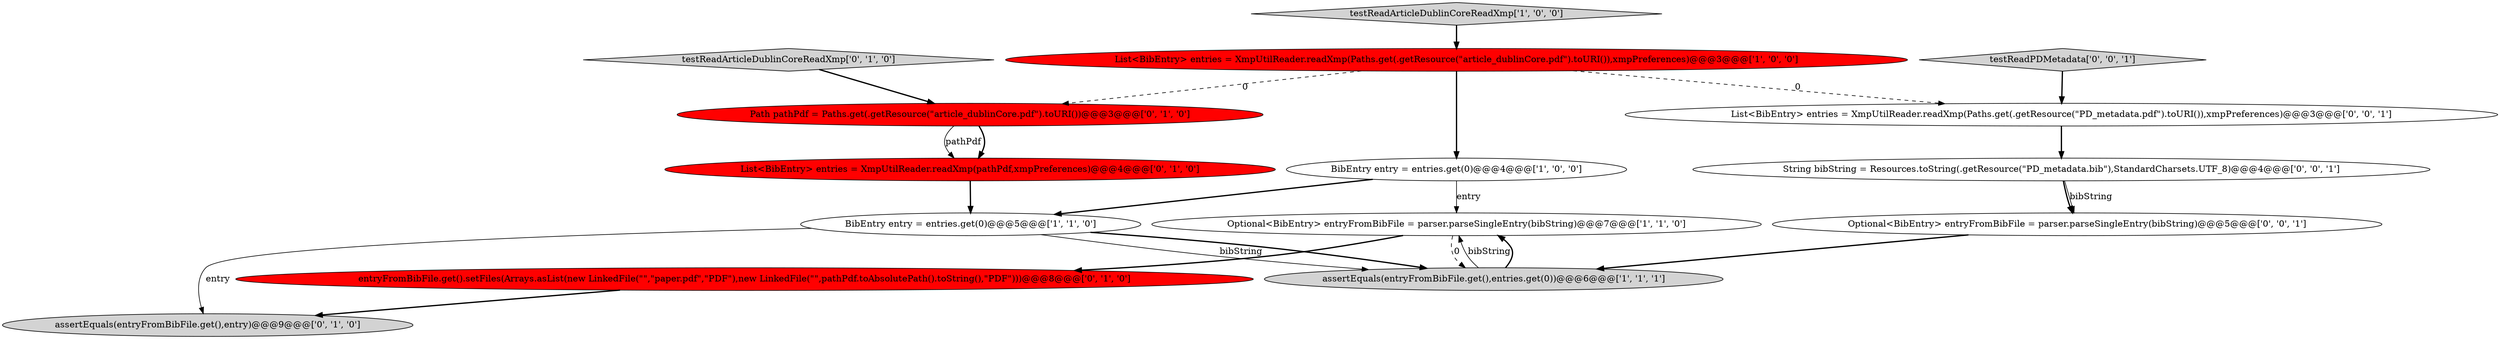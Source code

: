 digraph {
0 [style = filled, label = "BibEntry entry = entries.get(0)@@@4@@@['1', '0', '0']", fillcolor = white, shape = ellipse image = "AAA0AAABBB1BBB"];
9 [style = filled, label = "testReadArticleDublinCoreReadXmp['0', '1', '0']", fillcolor = lightgray, shape = diamond image = "AAA0AAABBB2BBB"];
13 [style = filled, label = "testReadPDMetadata['0', '0', '1']", fillcolor = lightgray, shape = diamond image = "AAA0AAABBB3BBB"];
14 [style = filled, label = "Optional<BibEntry> entryFromBibFile = parser.parseSingleEntry(bibString)@@@5@@@['0', '0', '1']", fillcolor = white, shape = ellipse image = "AAA0AAABBB3BBB"];
7 [style = filled, label = "List<BibEntry> entries = XmpUtilReader.readXmp(pathPdf,xmpPreferences)@@@4@@@['0', '1', '0']", fillcolor = red, shape = ellipse image = "AAA1AAABBB2BBB"];
3 [style = filled, label = "Optional<BibEntry> entryFromBibFile = parser.parseSingleEntry(bibString)@@@7@@@['1', '1', '0']", fillcolor = white, shape = ellipse image = "AAA0AAABBB1BBB"];
11 [style = filled, label = "List<BibEntry> entries = XmpUtilReader.readXmp(Paths.get(.getResource(\"PD_metadata.pdf\").toURI()),xmpPreferences)@@@3@@@['0', '0', '1']", fillcolor = white, shape = ellipse image = "AAA0AAABBB3BBB"];
12 [style = filled, label = "String bibString = Resources.toString(.getResource(\"PD_metadata.bib\"),StandardCharsets.UTF_8)@@@4@@@['0', '0', '1']", fillcolor = white, shape = ellipse image = "AAA0AAABBB3BBB"];
8 [style = filled, label = "entryFromBibFile.get().setFiles(Arrays.asList(new LinkedFile(\"\",\"paper.pdf\",\"PDF\"),new LinkedFile(\"\",pathPdf.toAbsolutePath().toString(),\"PDF\")))@@@8@@@['0', '1', '0']", fillcolor = red, shape = ellipse image = "AAA1AAABBB2BBB"];
5 [style = filled, label = "testReadArticleDublinCoreReadXmp['1', '0', '0']", fillcolor = lightgray, shape = diamond image = "AAA0AAABBB1BBB"];
1 [style = filled, label = "assertEquals(entryFromBibFile.get(),entries.get(0))@@@6@@@['1', '1', '1']", fillcolor = lightgray, shape = ellipse image = "AAA0AAABBB1BBB"];
10 [style = filled, label = "assertEquals(entryFromBibFile.get(),entry)@@@9@@@['0', '1', '0']", fillcolor = lightgray, shape = ellipse image = "AAA0AAABBB2BBB"];
2 [style = filled, label = "List<BibEntry> entries = XmpUtilReader.readXmp(Paths.get(.getResource(\"article_dublinCore.pdf\").toURI()),xmpPreferences)@@@3@@@['1', '0', '0']", fillcolor = red, shape = ellipse image = "AAA1AAABBB1BBB"];
6 [style = filled, label = "Path pathPdf = Paths.get(.getResource(\"article_dublinCore.pdf\").toURI())@@@3@@@['0', '1', '0']", fillcolor = red, shape = ellipse image = "AAA1AAABBB2BBB"];
4 [style = filled, label = "BibEntry entry = entries.get(0)@@@5@@@['1', '1', '0']", fillcolor = white, shape = ellipse image = "AAA0AAABBB1BBB"];
8->10 [style = bold, label=""];
1->3 [style = solid, label="bibString"];
4->1 [style = solid, label="bibString"];
3->1 [style = dashed, label="0"];
1->3 [style = bold, label=""];
4->10 [style = solid, label="entry"];
11->12 [style = bold, label=""];
7->4 [style = bold, label=""];
12->14 [style = solid, label="bibString"];
13->11 [style = bold, label=""];
14->1 [style = bold, label=""];
9->6 [style = bold, label=""];
5->2 [style = bold, label=""];
2->0 [style = bold, label=""];
0->4 [style = bold, label=""];
3->8 [style = bold, label=""];
12->14 [style = bold, label=""];
2->6 [style = dashed, label="0"];
2->11 [style = dashed, label="0"];
4->1 [style = bold, label=""];
6->7 [style = bold, label=""];
0->3 [style = solid, label="entry"];
6->7 [style = solid, label="pathPdf"];
}
